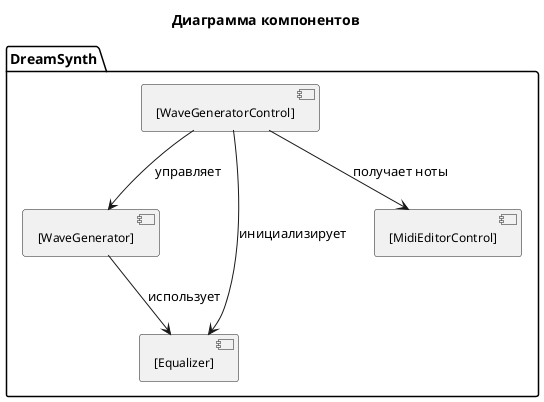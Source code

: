 @startuml ComponentDiagram
!define RECTANGLE component

skinparam monochrome true
skinparam shadowing false
skinparam componentFontSize 12
skinparam componentFontName Arial

title Диаграмма компонентов

package "DreamSynth" {
  RECTANGLE "[WaveGenerator]" as WG
  RECTANGLE "[WaveGeneratorControl]" as WGC
  RECTANGLE "[Equalizer]" as EQ
  RECTANGLE "[MidiEditorControl]" as MEC
}

WGC --> WG : управляет
WGC --> EQ : инициализирует
WGC --> MEC : получает ноты
WG --> EQ : использует

@enduml